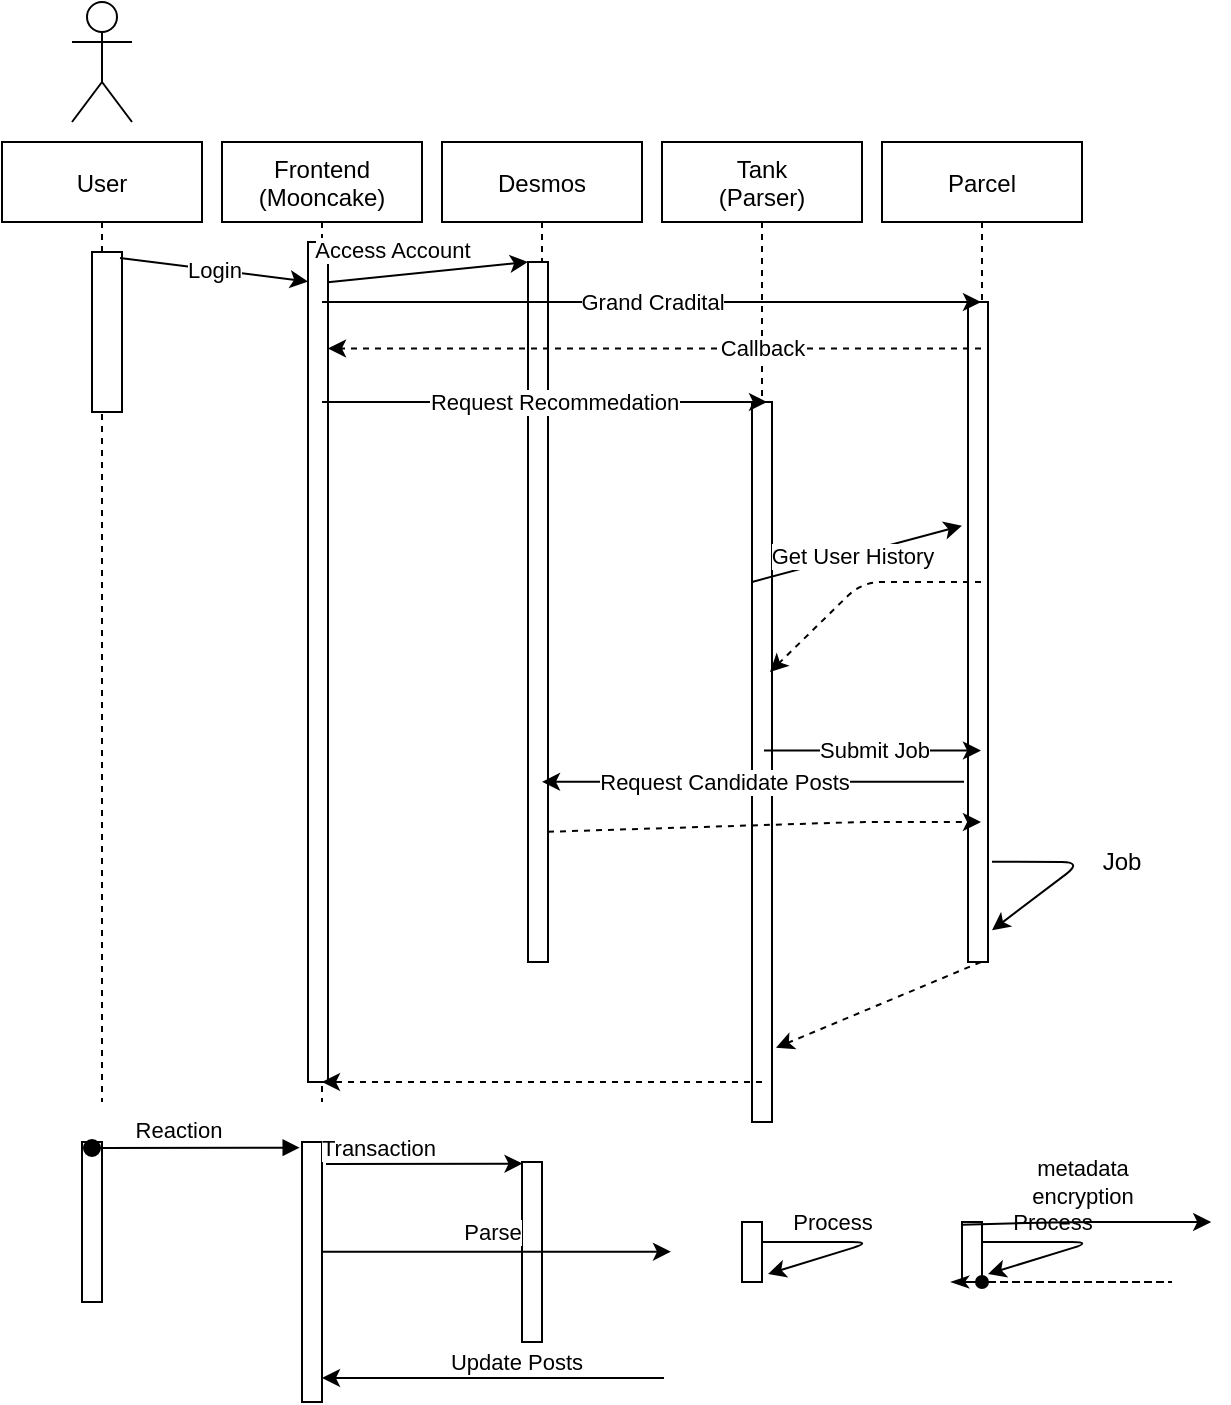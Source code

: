 <mxfile version="14.5.0" type="github">
  <diagram id="kgpKYQtTHZ0yAKxKKP6v" name="Page-1">
    <mxGraphModel dx="443" dy="614" grid="1" gridSize="10" guides="1" tooltips="1" connect="1" arrows="1" fold="1" page="1" pageScale="1" pageWidth="850" pageHeight="1100" math="0" shadow="0">
      <root>
        <mxCell id="0" />
        <mxCell id="1" parent="0" />
        <mxCell id="3nuBFxr9cyL0pnOWT2aG-1" value="Frontend&#xa;(Mooncake)" style="shape=umlLifeline;perimeter=lifelinePerimeter;container=1;collapsible=0;recursiveResize=0;rounded=0;shadow=0;strokeWidth=1;" parent="1" vertex="1">
          <mxGeometry x="120" y="80" width="100" height="480" as="geometry" />
        </mxCell>
        <mxCell id="3nuBFxr9cyL0pnOWT2aG-2" value="" style="points=[];perimeter=orthogonalPerimeter;rounded=0;shadow=0;strokeWidth=1;" parent="3nuBFxr9cyL0pnOWT2aG-1" vertex="1">
          <mxGeometry x="40" y="500" width="10" height="130" as="geometry" />
        </mxCell>
        <mxCell id="G5kwNWp2M6isGWkbNR8L-33" value="" style="rounded=0;whiteSpace=wrap;html=1;" parent="3nuBFxr9cyL0pnOWT2aG-1" vertex="1">
          <mxGeometry x="43" y="50" width="10" height="420" as="geometry" />
        </mxCell>
        <mxCell id="G5kwNWp2M6isGWkbNR8L-4" value="Parcel" style="shape=umlLifeline;perimeter=lifelinePerimeter;container=1;collapsible=0;recursiveResize=0;rounded=0;shadow=0;strokeWidth=1;" parent="1" vertex="1">
          <mxGeometry x="450" y="80" width="100" height="410" as="geometry" />
        </mxCell>
        <mxCell id="G5kwNWp2M6isGWkbNR8L-5" value="" style="points=[];perimeter=orthogonalPerimeter;rounded=0;shadow=0;strokeWidth=1;" parent="G5kwNWp2M6isGWkbNR8L-4" vertex="1">
          <mxGeometry x="40" y="540" width="10" height="30" as="geometry" />
        </mxCell>
        <mxCell id="G5kwNWp2M6isGWkbNR8L-34" value="" style="rounded=0;whiteSpace=wrap;html=1;" parent="G5kwNWp2M6isGWkbNR8L-4" vertex="1">
          <mxGeometry x="43" y="80" width="10" height="330" as="geometry" />
        </mxCell>
        <mxCell id="YN2jXhvPyiVH8HveL5Z5-2" value="" style="endArrow=classic;html=1;entryX=1.3;entryY=0.867;entryDx=0;entryDy=0;entryPerimeter=0;" parent="G5kwNWp2M6isGWkbNR8L-4" target="G5kwNWp2M6isGWkbNR8L-5" edge="1">
          <mxGeometry width="50" height="50" relative="1" as="geometry">
            <mxPoint x="50" y="550" as="sourcePoint" />
            <mxPoint x="135" y="530" as="targetPoint" />
            <Array as="points">
              <mxPoint x="105" y="550" />
            </Array>
          </mxGeometry>
        </mxCell>
        <mxCell id="YN2jXhvPyiVH8HveL5Z5-3" value="Process" style="edgeLabel;html=1;align=center;verticalAlign=middle;resizable=0;points=[];" parent="YN2jXhvPyiVH8HveL5Z5-2" vertex="1" connectable="0">
          <mxGeometry x="-0.452" y="-9" relative="1" as="geometry">
            <mxPoint x="5" y="-19" as="offset" />
          </mxGeometry>
        </mxCell>
        <mxCell id="26OO3mQWe0slFsqTN4C_-24" value="" style="endArrow=classic;html=1;entryX=1.2;entryY=0.952;entryDx=0;entryDy=0;exitX=1.2;exitY=0.848;exitDx=0;exitDy=0;exitPerimeter=0;entryPerimeter=0;" edge="1" parent="G5kwNWp2M6isGWkbNR8L-4" source="G5kwNWp2M6isGWkbNR8L-34" target="G5kwNWp2M6isGWkbNR8L-34">
          <mxGeometry width="50" height="50" relative="1" as="geometry">
            <mxPoint x="50" y="300" as="sourcePoint" />
            <mxPoint x="150" y="340" as="targetPoint" />
            <Array as="points">
              <mxPoint x="100" y="360" />
            </Array>
          </mxGeometry>
        </mxCell>
        <mxCell id="G5kwNWp2M6isGWkbNR8L-7" value="" style="endArrow=classic;html=1;entryX=0.024;entryY=0.009;entryDx=0;entryDy=0;entryPerimeter=0;" parent="1" target="G5kwNWp2M6isGWkbNR8L-3" edge="1">
          <mxGeometry width="50" height="50" relative="1" as="geometry">
            <mxPoint x="172" y="591" as="sourcePoint" />
            <mxPoint x="475" y="590" as="targetPoint" />
          </mxGeometry>
        </mxCell>
        <mxCell id="G5kwNWp2M6isGWkbNR8L-8" value="Transaction" style="edgeLabel;html=1;align=center;verticalAlign=middle;resizable=0;points=[];" parent="G5kwNWp2M6isGWkbNR8L-7" vertex="1" connectable="0">
          <mxGeometry x="-0.475" relative="1" as="geometry">
            <mxPoint y="-7.74" as="offset" />
          </mxGeometry>
        </mxCell>
        <mxCell id="G5kwNWp2M6isGWkbNR8L-9" value="" style="endArrow=classic;html=1;exitX=0.99;exitY=0.026;exitDx=0;exitDy=0;exitPerimeter=0;" parent="1" edge="1">
          <mxGeometry width="50" height="50" relative="1" as="geometry">
            <mxPoint x="490.0" y="621.34" as="sourcePoint" />
            <mxPoint x="614.6" y="620" as="targetPoint" />
            <Array as="points">
              <mxPoint x="545.1" y="620" />
              <mxPoint x="565.1" y="620" />
            </Array>
          </mxGeometry>
        </mxCell>
        <mxCell id="G5kwNWp2M6isGWkbNR8L-13" value="metadata&lt;br&gt;encryption" style="edgeLabel;html=1;align=center;verticalAlign=middle;resizable=0;points=[];" parent="G5kwNWp2M6isGWkbNR8L-9" vertex="1" connectable="0">
          <mxGeometry x="0.026" y="1" relative="1" as="geometry">
            <mxPoint x="-3.86" y="-19" as="offset" />
          </mxGeometry>
        </mxCell>
        <mxCell id="G5kwNWp2M6isGWkbNR8L-17" value="User&lt;br&gt;" style="shape=umlActor;verticalLabelPosition=bottom;verticalAlign=top;html=1;outlineConnect=0;" parent="1" vertex="1">
          <mxGeometry x="45" y="10" width="30" height="60" as="geometry" />
        </mxCell>
        <mxCell id="G5kwNWp2M6isGWkbNR8L-23" value="User" style="shape=umlLifeline;perimeter=lifelinePerimeter;container=1;collapsible=0;recursiveResize=0;rounded=0;shadow=0;strokeWidth=1;" parent="1" vertex="1">
          <mxGeometry x="10" y="80" width="100" height="480" as="geometry" />
        </mxCell>
        <mxCell id="G5kwNWp2M6isGWkbNR8L-24" value="" style="points=[];perimeter=orthogonalPerimeter;rounded=0;shadow=0;strokeWidth=1;" parent="G5kwNWp2M6isGWkbNR8L-23" vertex="1">
          <mxGeometry x="40" y="500" width="10" height="80" as="geometry" />
        </mxCell>
        <mxCell id="26OO3mQWe0slFsqTN4C_-1" value="" style="points=[];perimeter=orthogonalPerimeter;rounded=0;shadow=0;strokeWidth=1;" vertex="1" parent="G5kwNWp2M6isGWkbNR8L-23">
          <mxGeometry x="45" y="55" width="15" height="80" as="geometry" />
        </mxCell>
        <mxCell id="3nuBFxr9cyL0pnOWT2aG-3" value="Reaction" style="verticalAlign=bottom;startArrow=oval;endArrow=block;startSize=8;shadow=0;strokeWidth=1;entryX=-0.114;entryY=0.022;entryDx=0;entryDy=0;entryPerimeter=0;" parent="1" target="3nuBFxr9cyL0pnOWT2aG-2" edge="1">
          <mxGeometry x="-0.167" relative="1" as="geometry">
            <mxPoint x="55" y="583" as="sourcePoint" />
            <mxPoint as="offset" />
          </mxGeometry>
        </mxCell>
        <mxCell id="G5kwNWp2M6isGWkbNR8L-2" value="Desmos" style="shape=umlLifeline;perimeter=lifelinePerimeter;container=1;collapsible=0;recursiveResize=0;rounded=0;shadow=0;strokeWidth=1;" parent="1" vertex="1">
          <mxGeometry x="230" y="80" width="100" height="410" as="geometry" />
        </mxCell>
        <mxCell id="G5kwNWp2M6isGWkbNR8L-3" value="" style="points=[];perimeter=orthogonalPerimeter;rounded=0;shadow=0;strokeWidth=1;" parent="G5kwNWp2M6isGWkbNR8L-2" vertex="1">
          <mxGeometry x="40" y="510" width="10" height="90" as="geometry" />
        </mxCell>
        <mxCell id="G5kwNWp2M6isGWkbNR8L-40" value="" style="rounded=0;whiteSpace=wrap;html=1;" parent="G5kwNWp2M6isGWkbNR8L-2" vertex="1">
          <mxGeometry x="43" y="60" width="10" height="350" as="geometry" />
        </mxCell>
        <mxCell id="G5kwNWp2M6isGWkbNR8L-25" value="" style="edgeStyle=orthogonalEdgeStyle;rounded=0;orthogonalLoop=1;jettySize=auto;html=1;startArrow=oval;startFill=1;endArrow=classicThin;endFill=1;dashed=1;" parent="1" source="G5kwNWp2M6isGWkbNR8L-5" edge="1">
          <mxGeometry relative="1" as="geometry">
            <Array as="points">
              <mxPoint x="595" y="650" />
              <mxPoint x="595" y="650" />
            </Array>
            <mxPoint x="484.5" y="650" as="targetPoint" />
          </mxGeometry>
        </mxCell>
        <mxCell id="G5kwNWp2M6isGWkbNR8L-27" value="" style="endArrow=classic;html=1;exitX=0.99;exitY=0.422;exitDx=0;exitDy=0;exitPerimeter=0;" parent="1" source="3nuBFxr9cyL0pnOWT2aG-2" edge="1">
          <mxGeometry width="50" height="50" relative="1" as="geometry">
            <mxPoint x="175" y="650" as="sourcePoint" />
            <mxPoint x="344.5" y="634.86" as="targetPoint" />
          </mxGeometry>
        </mxCell>
        <mxCell id="G5kwNWp2M6isGWkbNR8L-28" value="Parse" style="edgeLabel;html=1;align=center;verticalAlign=middle;resizable=0;points=[];" parent="G5kwNWp2M6isGWkbNR8L-27" vertex="1" connectable="0">
          <mxGeometry x="0.145" relative="1" as="geometry">
            <mxPoint x="-14.9" y="-10.18" as="offset" />
          </mxGeometry>
        </mxCell>
        <mxCell id="G5kwNWp2M6isGWkbNR8L-29" value="" style="endArrow=classic;html=1;" parent="1" target="3nuBFxr9cyL0pnOWT2aG-2" edge="1">
          <mxGeometry width="50" height="50" relative="1" as="geometry">
            <mxPoint x="341" y="698" as="sourcePoint" />
            <mxPoint x="365" y="650" as="targetPoint" />
          </mxGeometry>
        </mxCell>
        <mxCell id="G5kwNWp2M6isGWkbNR8L-30" value="Update Posts" style="edgeLabel;html=1;align=center;verticalAlign=middle;resizable=0;points=[];" parent="G5kwNWp2M6isGWkbNR8L-29" vertex="1" connectable="0">
          <mxGeometry x="-0.136" relative="1" as="geometry">
            <mxPoint y="-8" as="offset" />
          </mxGeometry>
        </mxCell>
        <mxCell id="G5kwNWp2M6isGWkbNR8L-31" value="" style="endArrow=classic;html=1;exitX=0.99;exitY=0.048;exitDx=0;exitDy=0;exitPerimeter=0;entryX=0;entryY=0;entryDx=0;entryDy=0;" parent="1" source="G5kwNWp2M6isGWkbNR8L-33" target="G5kwNWp2M6isGWkbNR8L-40" edge="1">
          <mxGeometry width="50" height="50" relative="1" as="geometry">
            <mxPoint x="178" y="150" as="sourcePoint" />
            <mxPoint x="608" y="150" as="targetPoint" />
          </mxGeometry>
        </mxCell>
        <mxCell id="G5kwNWp2M6isGWkbNR8L-32" value="Access Account" style="edgeLabel;html=1;align=center;verticalAlign=middle;resizable=0;points=[];" parent="G5kwNWp2M6isGWkbNR8L-31" vertex="1" connectable="0">
          <mxGeometry x="0.225" y="-1" relative="1" as="geometry">
            <mxPoint x="-29.66" y="-10.94" as="offset" />
          </mxGeometry>
        </mxCell>
        <mxCell id="26OO3mQWe0slFsqTN4C_-2" value="Login" style="endArrow=classic;html=1;exitX=0.933;exitY=0.038;exitDx=0;exitDy=0;exitPerimeter=0;entryX=0;entryY=0.047;entryDx=0;entryDy=0;entryPerimeter=0;" edge="1" parent="1" source="26OO3mQWe0slFsqTN4C_-1" target="G5kwNWp2M6isGWkbNR8L-33">
          <mxGeometry width="50" height="50" relative="1" as="geometry">
            <mxPoint x="190" y="360" as="sourcePoint" />
            <mxPoint x="240" y="310" as="targetPoint" />
          </mxGeometry>
        </mxCell>
        <mxCell id="26OO3mQWe0slFsqTN4C_-5" value="Tank&#xa;(Parser)" style="shape=umlLifeline;perimeter=lifelinePerimeter;container=1;collapsible=0;recursiveResize=0;rounded=0;shadow=0;strokeWidth=1;" vertex="1" parent="1">
          <mxGeometry x="340" y="80" width="100" height="490" as="geometry" />
        </mxCell>
        <mxCell id="26OO3mQWe0slFsqTN4C_-6" value="" style="points=[];perimeter=orthogonalPerimeter;rounded=0;shadow=0;strokeWidth=1;" vertex="1" parent="26OO3mQWe0slFsqTN4C_-5">
          <mxGeometry x="40" y="540" width="10" height="30" as="geometry" />
        </mxCell>
        <mxCell id="26OO3mQWe0slFsqTN4C_-7" value="" style="rounded=0;whiteSpace=wrap;html=1;" vertex="1" parent="26OO3mQWe0slFsqTN4C_-5">
          <mxGeometry x="45" y="130" width="10" height="360" as="geometry" />
        </mxCell>
        <mxCell id="26OO3mQWe0slFsqTN4C_-10" value="" style="endArrow=classic;html=1;entryX=1.3;entryY=0.867;entryDx=0;entryDy=0;entryPerimeter=0;" edge="1" parent="26OO3mQWe0slFsqTN4C_-5" target="26OO3mQWe0slFsqTN4C_-6">
          <mxGeometry width="50" height="50" relative="1" as="geometry">
            <mxPoint x="50" y="550" as="sourcePoint" />
            <mxPoint x="135" y="530" as="targetPoint" />
            <Array as="points">
              <mxPoint x="105" y="550" />
            </Array>
          </mxGeometry>
        </mxCell>
        <mxCell id="26OO3mQWe0slFsqTN4C_-11" value="Process" style="edgeLabel;html=1;align=center;verticalAlign=middle;resizable=0;points=[];" vertex="1" connectable="0" parent="26OO3mQWe0slFsqTN4C_-10">
          <mxGeometry x="-0.452" y="-9" relative="1" as="geometry">
            <mxPoint x="5" y="-19" as="offset" />
          </mxGeometry>
        </mxCell>
        <mxCell id="26OO3mQWe0slFsqTN4C_-12" value="Grand Cradital" style="endArrow=classic;html=1;" edge="1" parent="1" target="G5kwNWp2M6isGWkbNR8L-4">
          <mxGeometry width="50" height="50" relative="1" as="geometry">
            <mxPoint x="170" y="160" as="sourcePoint" />
            <mxPoint x="390" y="160" as="targetPoint" />
          </mxGeometry>
        </mxCell>
        <mxCell id="26OO3mQWe0slFsqTN4C_-14" value="" style="endArrow=classic;html=1;entryX=0.53;entryY=0.215;entryDx=0;entryDy=0;entryPerimeter=0;dashed=1;" edge="1" parent="1" source="G5kwNWp2M6isGWkbNR8L-4" target="3nuBFxr9cyL0pnOWT2aG-1">
          <mxGeometry width="50" height="50" relative="1" as="geometry">
            <mxPoint x="290" y="340" as="sourcePoint" />
            <mxPoint x="340" y="290" as="targetPoint" />
          </mxGeometry>
        </mxCell>
        <mxCell id="26OO3mQWe0slFsqTN4C_-15" value="Callback" style="edgeLabel;html=1;align=center;verticalAlign=middle;resizable=0;points=[];" vertex="1" connectable="0" parent="26OO3mQWe0slFsqTN4C_-14">
          <mxGeometry x="-0.33" relative="1" as="geometry">
            <mxPoint as="offset" />
          </mxGeometry>
        </mxCell>
        <mxCell id="26OO3mQWe0slFsqTN4C_-17" value="" style="endArrow=classic;html=1;entryX=0.75;entryY=0;entryDx=0;entryDy=0;" edge="1" parent="1" source="3nuBFxr9cyL0pnOWT2aG-1" target="26OO3mQWe0slFsqTN4C_-7">
          <mxGeometry width="50" height="50" relative="1" as="geometry">
            <mxPoint x="210" y="270" as="sourcePoint" />
            <mxPoint x="260" y="220" as="targetPoint" />
          </mxGeometry>
        </mxCell>
        <mxCell id="26OO3mQWe0slFsqTN4C_-18" value="Request Recommedation" style="edgeLabel;html=1;align=center;verticalAlign=middle;resizable=0;points=[];" vertex="1" connectable="0" parent="26OO3mQWe0slFsqTN4C_-17">
          <mxGeometry x="0.448" y="-1" relative="1" as="geometry">
            <mxPoint x="-45.5" y="-1" as="offset" />
          </mxGeometry>
        </mxCell>
        <mxCell id="26OO3mQWe0slFsqTN4C_-19" value="" style="endArrow=classic;html=1;exitX=0;exitY=0.25;exitDx=0;exitDy=0;entryX=-0.3;entryY=0.339;entryDx=0;entryDy=0;entryPerimeter=0;" edge="1" parent="1" source="26OO3mQWe0slFsqTN4C_-7" target="G5kwNWp2M6isGWkbNR8L-34">
          <mxGeometry width="50" height="50" relative="1" as="geometry">
            <mxPoint x="300" y="340" as="sourcePoint" />
            <mxPoint x="500" y="220" as="targetPoint" />
            <Array as="points" />
          </mxGeometry>
        </mxCell>
        <mxCell id="26OO3mQWe0slFsqTN4C_-20" value="Get User History" style="edgeLabel;html=1;align=center;verticalAlign=middle;resizable=0;points=[];" vertex="1" connectable="0" parent="26OO3mQWe0slFsqTN4C_-19">
          <mxGeometry x="0.165" y="-1" relative="1" as="geometry">
            <mxPoint x="-11.98" y="1.91" as="offset" />
          </mxGeometry>
        </mxCell>
        <mxCell id="26OO3mQWe0slFsqTN4C_-21" value="" style="endArrow=classic;html=1;entryX=0.9;entryY=0.375;entryDx=0;entryDy=0;dashed=1;entryPerimeter=0;" edge="1" parent="1" source="G5kwNWp2M6isGWkbNR8L-4" target="26OO3mQWe0slFsqTN4C_-7">
          <mxGeometry width="50" height="50" relative="1" as="geometry">
            <mxPoint x="300" y="340" as="sourcePoint" />
            <mxPoint x="350" y="290" as="targetPoint" />
            <Array as="points">
              <mxPoint x="440" y="300" />
            </Array>
          </mxGeometry>
        </mxCell>
        <mxCell id="26OO3mQWe0slFsqTN4C_-22" value="Submit Job" style="endArrow=classic;html=1;exitX=0.51;exitY=0.621;exitDx=0;exitDy=0;exitPerimeter=0;" edge="1" parent="1" source="26OO3mQWe0slFsqTN4C_-5" target="G5kwNWp2M6isGWkbNR8L-4">
          <mxGeometry width="50" height="50" relative="1" as="geometry">
            <mxPoint x="300" y="340" as="sourcePoint" />
            <mxPoint x="350" y="290" as="targetPoint" />
          </mxGeometry>
        </mxCell>
        <mxCell id="26OO3mQWe0slFsqTN4C_-25" value="Job" style="text;html=1;strokeColor=none;fillColor=none;align=center;verticalAlign=middle;whiteSpace=wrap;rounded=0;" vertex="1" parent="1">
          <mxGeometry x="550" y="430" width="40" height="20" as="geometry" />
        </mxCell>
        <mxCell id="26OO3mQWe0slFsqTN4C_-27" value="" style="endArrow=classic;html=1;exitX=-0.2;exitY=0.727;exitDx=0;exitDy=0;exitPerimeter=0;" edge="1" parent="1" source="G5kwNWp2M6isGWkbNR8L-34" target="G5kwNWp2M6isGWkbNR8L-2">
          <mxGeometry width="50" height="50" relative="1" as="geometry">
            <mxPoint x="320" y="390" as="sourcePoint" />
            <mxPoint x="370" y="340" as="targetPoint" />
          </mxGeometry>
        </mxCell>
        <mxCell id="26OO3mQWe0slFsqTN4C_-28" value="Request Candidate Posts" style="edgeLabel;html=1;align=center;verticalAlign=middle;resizable=0;points=[];" vertex="1" connectable="0" parent="26OO3mQWe0slFsqTN4C_-27">
          <mxGeometry x="0.608" y="-2" relative="1" as="geometry">
            <mxPoint x="49" y="2.09" as="offset" />
          </mxGeometry>
        </mxCell>
        <mxCell id="26OO3mQWe0slFsqTN4C_-29" value="" style="endArrow=classic;html=1;dashed=1;exitX=1;exitY=0.814;exitDx=0;exitDy=0;exitPerimeter=0;" edge="1" parent="1" source="G5kwNWp2M6isGWkbNR8L-40" target="G5kwNWp2M6isGWkbNR8L-4">
          <mxGeometry width="50" height="50" relative="1" as="geometry">
            <mxPoint x="280" y="460" as="sourcePoint" />
            <mxPoint x="330" y="410" as="targetPoint" />
            <Array as="points">
              <mxPoint x="440" y="420" />
            </Array>
          </mxGeometry>
        </mxCell>
        <mxCell id="26OO3mQWe0slFsqTN4C_-34" value="" style="endArrow=classic;html=1;dashed=1;entryX=1.2;entryY=0.897;entryDx=0;entryDy=0;entryPerimeter=0;" edge="1" parent="1" source="G5kwNWp2M6isGWkbNR8L-4" target="26OO3mQWe0slFsqTN4C_-7">
          <mxGeometry width="50" height="50" relative="1" as="geometry">
            <mxPoint x="330" y="500" as="sourcePoint" />
            <mxPoint x="380" y="450" as="targetPoint" />
          </mxGeometry>
        </mxCell>
        <mxCell id="26OO3mQWe0slFsqTN4C_-35" value="" style="endArrow=classic;html=1;dashed=1;" edge="1" parent="1" target="3nuBFxr9cyL0pnOWT2aG-1">
          <mxGeometry width="50" height="50" relative="1" as="geometry">
            <mxPoint x="390" y="550" as="sourcePoint" />
            <mxPoint x="380" y="450" as="targetPoint" />
          </mxGeometry>
        </mxCell>
      </root>
    </mxGraphModel>
  </diagram>
</mxfile>
